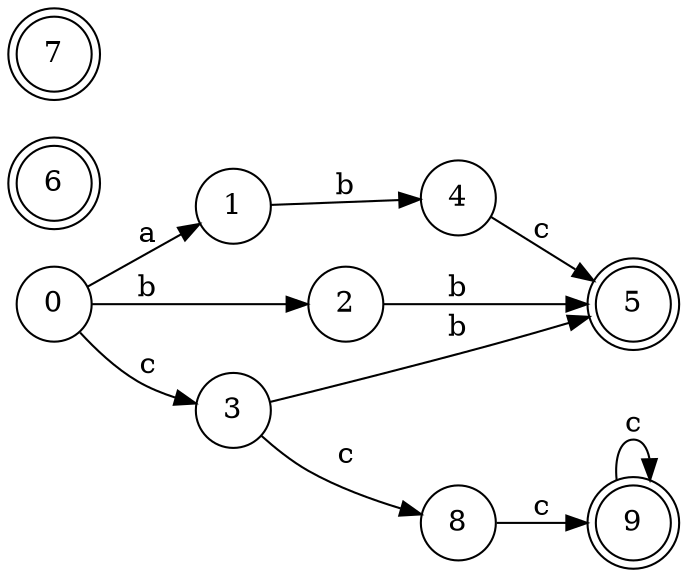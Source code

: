 digraph DFA {
rankdir="LR"
node [shape=circle];
0 -> 1 [label="a"];
0 -> 2 [label="b"];
0 -> 3 [label="c"];
1 -> 4 [label="b"];
2 -> 5 [label="b"];
3 -> 5 [label="b"];
3 -> 8 [label="c"];
4 -> 5 [label="c"];
8 -> 9 [label="c"];
9 -> 9 [label="c"];
5[label="5"shape=doublecircle];
6[label="6"shape=doublecircle];
7[label="7"shape=doublecircle];
9[label="9"shape=doublecircle];
}
